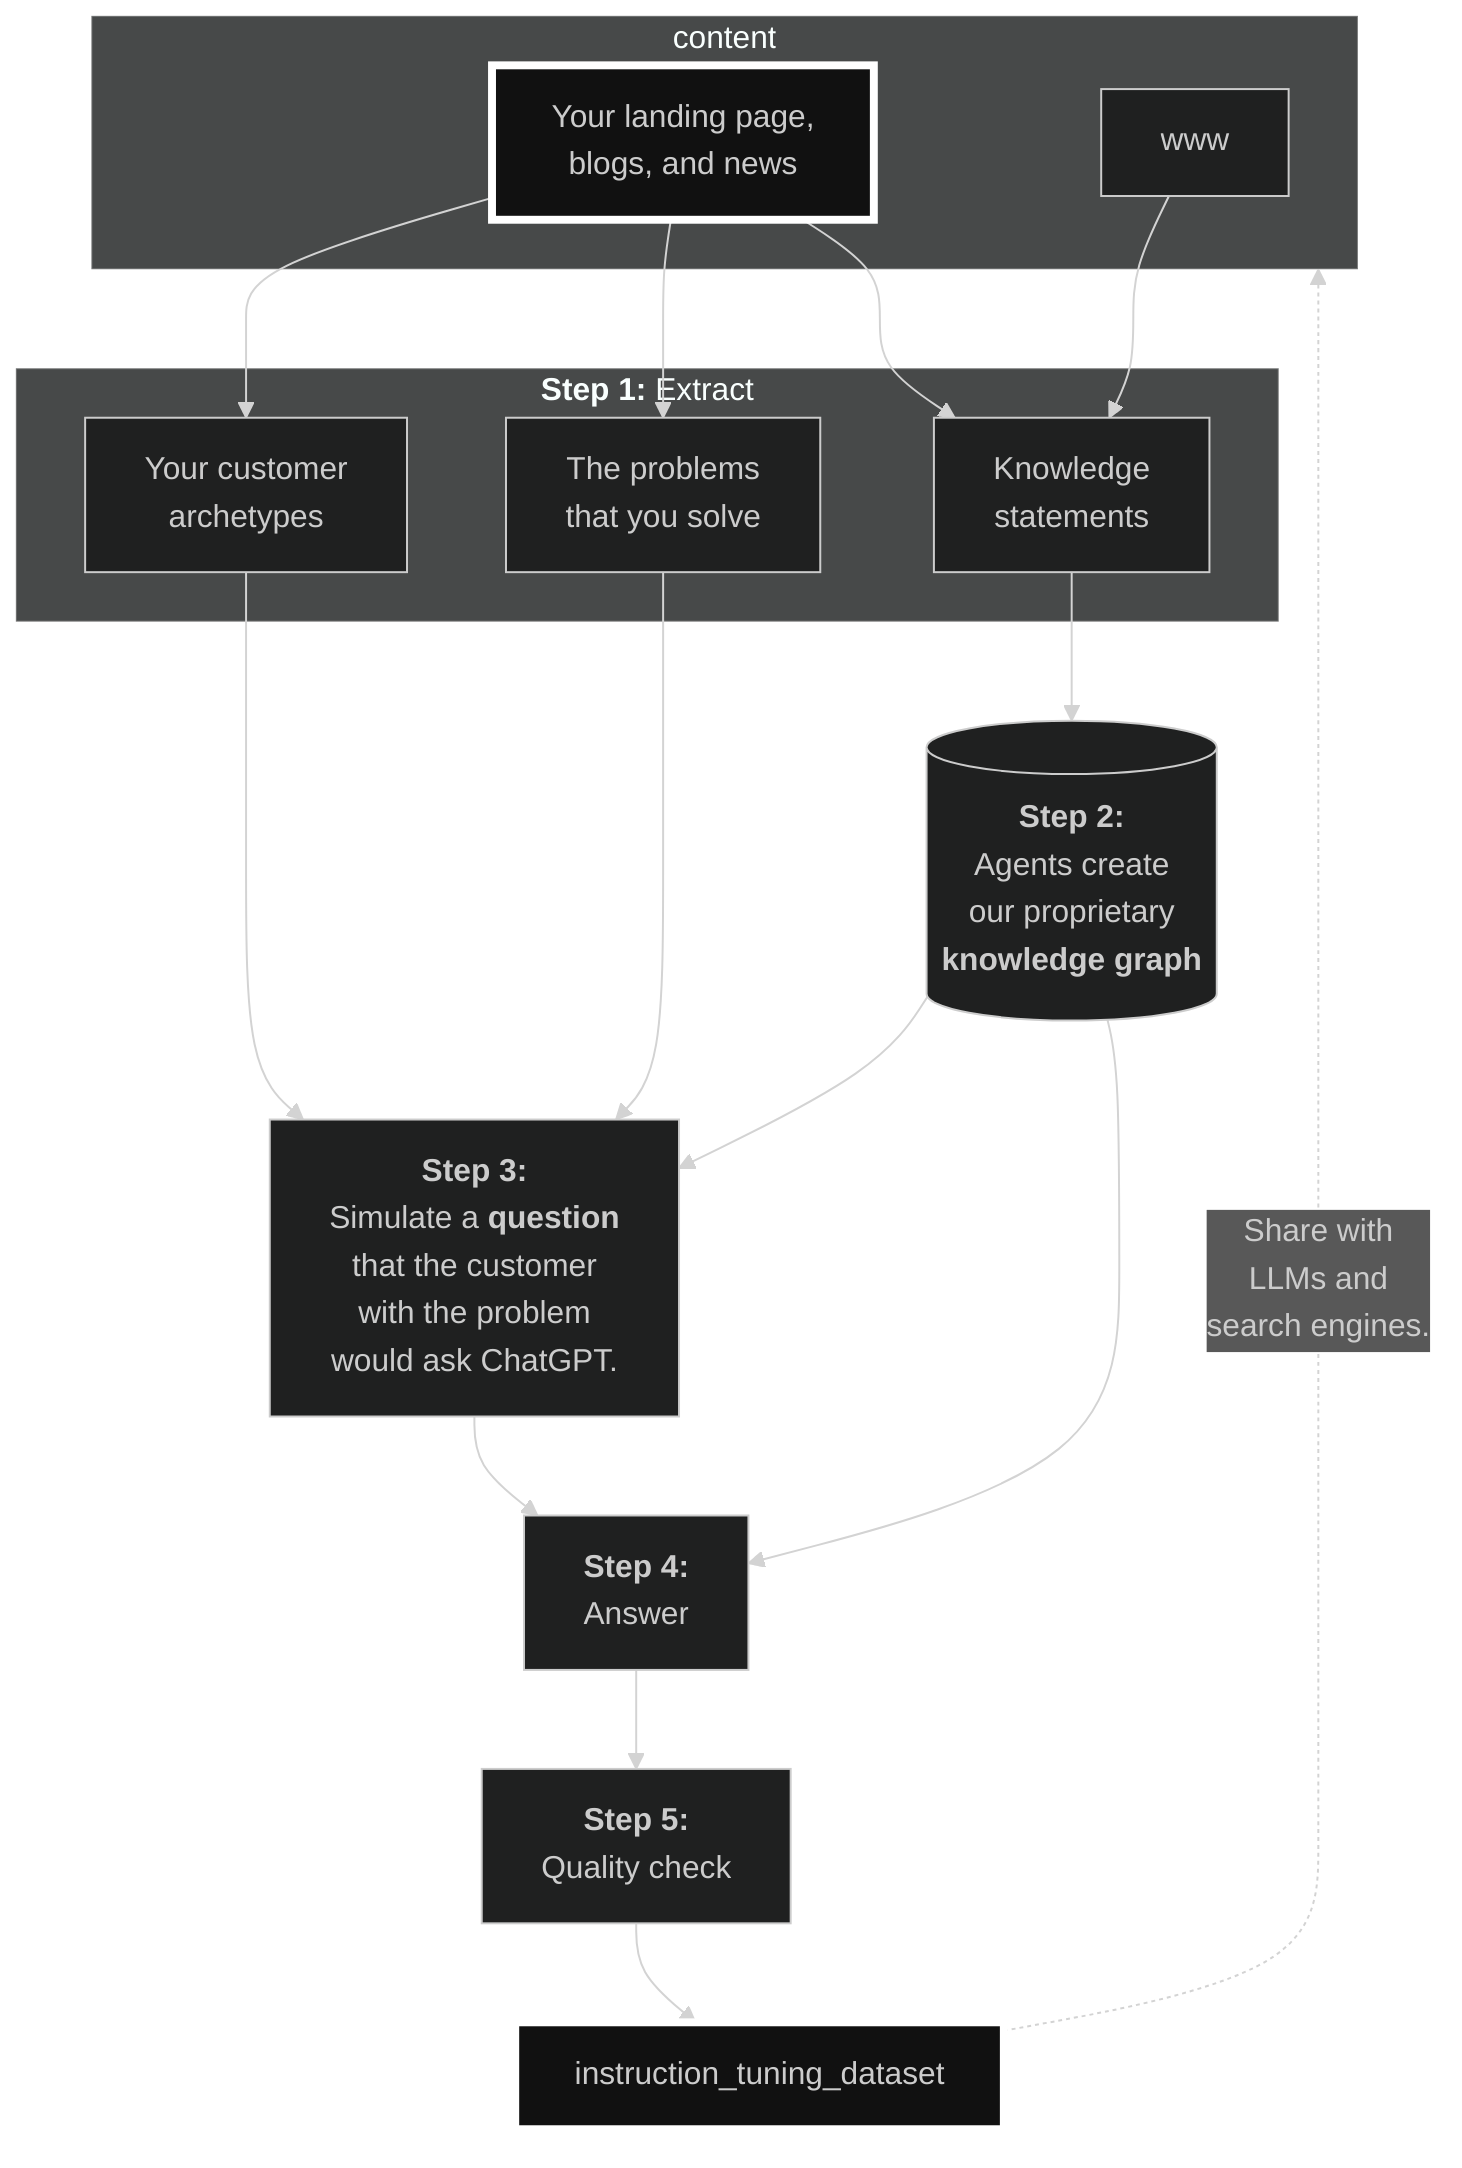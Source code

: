 %%{init: {'theme':'dark', 'themeVariables': {'background': '#212121'}}}%%
graph TD

subgraph content
ai_landing_page["Your landing page,<br/>blogs, and news"]
www
end

subgraph extract["<b>Step 1:</b> Extract"]
customer_archetypes["Your customer<br/>archetypes"]
problems["The problems<br/>that you solve"]
knowledge["Knowledge<br/>statements"]
end

simulated_user_question["<b>Step 3:</b><br/>Simulate a <b>question</b><br/>that the customer<br/>with the problem<br/>would ask ChatGPT."]
answer["<b>Step 4:</b><br/>Answer"]
quality_check["<b>Step 5:</b><br/>Quality check"]

ai_landing_page --> customer_archetypes
ai_landing_page --> problems
ai_landing_page --> knowledge
knowledge --> knowledge_graph[("<b>Step 2:</b><br/>Agents create<br/>our proprietary<br/><b>knowledge graph</b>")]
www --> knowledge
customer_archetypes --> simulated_user_question
problems --> simulated_user_question
knowledge_graph --> simulated_user_question
simulated_user_question --> answer
knowledge_graph --> answer
answer --> quality_check
quality_check --> instruction_tuning_dataset
instruction_tuning_dataset -.-> |"Share with<br/>LLMs and <br/>search engines."| content


style ai_landing_page stroke:#ffffff,stroke-width:4px,fill:#111111
style instruction_tuning_dataset stroke:#ffffff,stroke-width:4px,fill:#111111